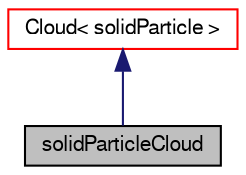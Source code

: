 digraph "solidParticleCloud"
{
  bgcolor="transparent";
  edge [fontname="FreeSans",fontsize="10",labelfontname="FreeSans",labelfontsize="10"];
  node [fontname="FreeSans",fontsize="10",shape=record];
  Node24 [label="solidParticleCloud",height=0.2,width=0.4,color="black", fillcolor="grey75", style="filled", fontcolor="black"];
  Node25 -> Node24 [dir="back",color="midnightblue",fontsize="10",style="solid",fontname="FreeSans"];
  Node25 [label="Cloud\< solidParticle \>",height=0.2,width=0.4,color="red",URL="$a23562.html"];
}
